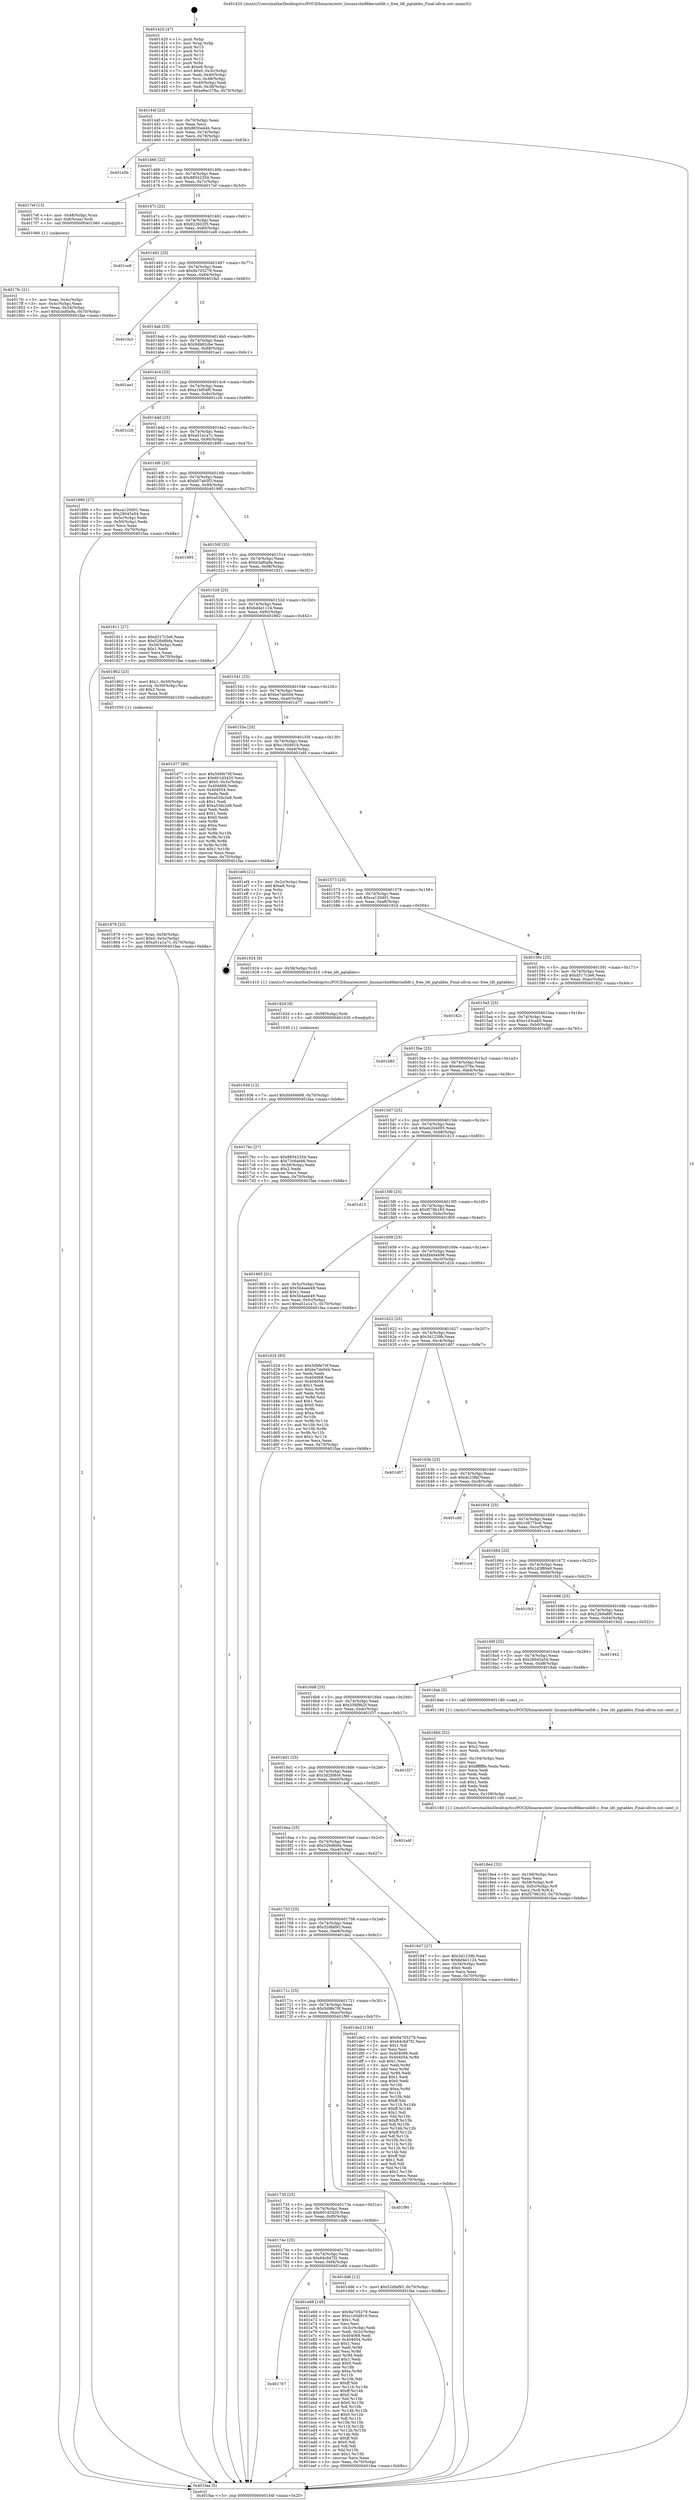 digraph "0x401420" {
  label = "0x401420 (/mnt/c/Users/mathe/Desktop/tcc/POCII/binaries/extr_linuxarchx86kernelldt.c_free_ldt_pgtables_Final-ollvm.out::main(0))"
  labelloc = "t"
  node[shape=record]

  Entry [label="",width=0.3,height=0.3,shape=circle,fillcolor=black,style=filled]
  "0x40144f" [label="{
     0x40144f [23]\l
     | [instrs]\l
     &nbsp;&nbsp;0x40144f \<+3\>: mov -0x70(%rbp),%eax\l
     &nbsp;&nbsp;0x401452 \<+2\>: mov %eax,%ecx\l
     &nbsp;&nbsp;0x401454 \<+6\>: sub $0x8650e44b,%ecx\l
     &nbsp;&nbsp;0x40145a \<+3\>: mov %eax,-0x74(%rbp)\l
     &nbsp;&nbsp;0x40145d \<+3\>: mov %ecx,-0x78(%rbp)\l
     &nbsp;&nbsp;0x401460 \<+6\>: je 0000000000401a5b \<main+0x63b\>\l
  }"]
  "0x401a5b" [label="{
     0x401a5b\l
  }", style=dashed]
  "0x401466" [label="{
     0x401466 [22]\l
     | [instrs]\l
     &nbsp;&nbsp;0x401466 \<+5\>: jmp 000000000040146b \<main+0x4b\>\l
     &nbsp;&nbsp;0x40146b \<+3\>: mov -0x74(%rbp),%eax\l
     &nbsp;&nbsp;0x40146e \<+5\>: sub $0x88542354,%eax\l
     &nbsp;&nbsp;0x401473 \<+3\>: mov %eax,-0x7c(%rbp)\l
     &nbsp;&nbsp;0x401476 \<+6\>: je 00000000004017ef \<main+0x3cf\>\l
  }"]
  Exit [label="",width=0.3,height=0.3,shape=circle,fillcolor=black,style=filled,peripheries=2]
  "0x4017ef" [label="{
     0x4017ef [13]\l
     | [instrs]\l
     &nbsp;&nbsp;0x4017ef \<+4\>: mov -0x48(%rbp),%rax\l
     &nbsp;&nbsp;0x4017f3 \<+4\>: mov 0x8(%rax),%rdi\l
     &nbsp;&nbsp;0x4017f7 \<+5\>: call 0000000000401060 \<atoi@plt\>\l
     | [calls]\l
     &nbsp;&nbsp;0x401060 \{1\} (unknown)\l
  }"]
  "0x40147c" [label="{
     0x40147c [22]\l
     | [instrs]\l
     &nbsp;&nbsp;0x40147c \<+5\>: jmp 0000000000401481 \<main+0x61\>\l
     &nbsp;&nbsp;0x401481 \<+3\>: mov -0x74(%rbp),%eax\l
     &nbsp;&nbsp;0x401484 \<+5\>: sub $0x922602f3,%eax\l
     &nbsp;&nbsp;0x401489 \<+3\>: mov %eax,-0x80(%rbp)\l
     &nbsp;&nbsp;0x40148c \<+6\>: je 0000000000401ce9 \<main+0x8c9\>\l
  }"]
  "0x401767" [label="{
     0x401767\l
  }", style=dashed]
  "0x401ce9" [label="{
     0x401ce9\l
  }", style=dashed]
  "0x401492" [label="{
     0x401492 [25]\l
     | [instrs]\l
     &nbsp;&nbsp;0x401492 \<+5\>: jmp 0000000000401497 \<main+0x77\>\l
     &nbsp;&nbsp;0x401497 \<+3\>: mov -0x74(%rbp),%eax\l
     &nbsp;&nbsp;0x40149a \<+5\>: sub $0x9a705279,%eax\l
     &nbsp;&nbsp;0x40149f \<+6\>: mov %eax,-0x84(%rbp)\l
     &nbsp;&nbsp;0x4014a5 \<+6\>: je 0000000000401fa3 \<main+0xb83\>\l
  }"]
  "0x401e68" [label="{
     0x401e68 [140]\l
     | [instrs]\l
     &nbsp;&nbsp;0x401e68 \<+5\>: mov $0x9a705279,%eax\l
     &nbsp;&nbsp;0x401e6d \<+5\>: mov $0xc160d919,%ecx\l
     &nbsp;&nbsp;0x401e72 \<+2\>: mov $0x1,%dl\l
     &nbsp;&nbsp;0x401e74 \<+2\>: xor %esi,%esi\l
     &nbsp;&nbsp;0x401e76 \<+3\>: mov -0x3c(%rbp),%edi\l
     &nbsp;&nbsp;0x401e79 \<+3\>: mov %edi,-0x2c(%rbp)\l
     &nbsp;&nbsp;0x401e7c \<+7\>: mov 0x404068,%edi\l
     &nbsp;&nbsp;0x401e83 \<+8\>: mov 0x404054,%r8d\l
     &nbsp;&nbsp;0x401e8b \<+3\>: sub $0x1,%esi\l
     &nbsp;&nbsp;0x401e8e \<+3\>: mov %edi,%r9d\l
     &nbsp;&nbsp;0x401e91 \<+3\>: add %esi,%r9d\l
     &nbsp;&nbsp;0x401e94 \<+4\>: imul %r9d,%edi\l
     &nbsp;&nbsp;0x401e98 \<+3\>: and $0x1,%edi\l
     &nbsp;&nbsp;0x401e9b \<+3\>: cmp $0x0,%edi\l
     &nbsp;&nbsp;0x401e9e \<+4\>: sete %r10b\l
     &nbsp;&nbsp;0x401ea2 \<+4\>: cmp $0xa,%r8d\l
     &nbsp;&nbsp;0x401ea6 \<+4\>: setl %r11b\l
     &nbsp;&nbsp;0x401eaa \<+3\>: mov %r10b,%bl\l
     &nbsp;&nbsp;0x401ead \<+3\>: xor $0xff,%bl\l
     &nbsp;&nbsp;0x401eb0 \<+3\>: mov %r11b,%r14b\l
     &nbsp;&nbsp;0x401eb3 \<+4\>: xor $0xff,%r14b\l
     &nbsp;&nbsp;0x401eb7 \<+3\>: xor $0x0,%dl\l
     &nbsp;&nbsp;0x401eba \<+3\>: mov %bl,%r15b\l
     &nbsp;&nbsp;0x401ebd \<+4\>: and $0x0,%r15b\l
     &nbsp;&nbsp;0x401ec1 \<+3\>: and %dl,%r10b\l
     &nbsp;&nbsp;0x401ec4 \<+3\>: mov %r14b,%r12b\l
     &nbsp;&nbsp;0x401ec7 \<+4\>: and $0x0,%r12b\l
     &nbsp;&nbsp;0x401ecb \<+3\>: and %dl,%r11b\l
     &nbsp;&nbsp;0x401ece \<+3\>: or %r10b,%r15b\l
     &nbsp;&nbsp;0x401ed1 \<+3\>: or %r11b,%r12b\l
     &nbsp;&nbsp;0x401ed4 \<+3\>: xor %r12b,%r15b\l
     &nbsp;&nbsp;0x401ed7 \<+3\>: or %r14b,%bl\l
     &nbsp;&nbsp;0x401eda \<+3\>: xor $0xff,%bl\l
     &nbsp;&nbsp;0x401edd \<+3\>: or $0x0,%dl\l
     &nbsp;&nbsp;0x401ee0 \<+2\>: and %dl,%bl\l
     &nbsp;&nbsp;0x401ee2 \<+3\>: or %bl,%r15b\l
     &nbsp;&nbsp;0x401ee5 \<+4\>: test $0x1,%r15b\l
     &nbsp;&nbsp;0x401ee9 \<+3\>: cmovne %ecx,%eax\l
     &nbsp;&nbsp;0x401eec \<+3\>: mov %eax,-0x70(%rbp)\l
     &nbsp;&nbsp;0x401eef \<+5\>: jmp 0000000000401faa \<main+0xb8a\>\l
  }"]
  "0x401fa3" [label="{
     0x401fa3\l
  }", style=dashed]
  "0x4014ab" [label="{
     0x4014ab [25]\l
     | [instrs]\l
     &nbsp;&nbsp;0x4014ab \<+5\>: jmp 00000000004014b0 \<main+0x90\>\l
     &nbsp;&nbsp;0x4014b0 \<+3\>: mov -0x74(%rbp),%eax\l
     &nbsp;&nbsp;0x4014b3 \<+5\>: sub $0x9db82cbe,%eax\l
     &nbsp;&nbsp;0x4014b8 \<+6\>: mov %eax,-0x88(%rbp)\l
     &nbsp;&nbsp;0x4014be \<+6\>: je 0000000000401ae1 \<main+0x6c1\>\l
  }"]
  "0x40174e" [label="{
     0x40174e [25]\l
     | [instrs]\l
     &nbsp;&nbsp;0x40174e \<+5\>: jmp 0000000000401753 \<main+0x333\>\l
     &nbsp;&nbsp;0x401753 \<+3\>: mov -0x74(%rbp),%eax\l
     &nbsp;&nbsp;0x401756 \<+5\>: sub $0x64c6d7f2,%eax\l
     &nbsp;&nbsp;0x40175b \<+6\>: mov %eax,-0xf4(%rbp)\l
     &nbsp;&nbsp;0x401761 \<+6\>: je 0000000000401e68 \<main+0xa48\>\l
  }"]
  "0x401ae1" [label="{
     0x401ae1\l
  }", style=dashed]
  "0x4014c4" [label="{
     0x4014c4 [25]\l
     | [instrs]\l
     &nbsp;&nbsp;0x4014c4 \<+5\>: jmp 00000000004014c9 \<main+0xa9\>\l
     &nbsp;&nbsp;0x4014c9 \<+3\>: mov -0x74(%rbp),%eax\l
     &nbsp;&nbsp;0x4014cc \<+5\>: sub $0xa1bf54f0,%eax\l
     &nbsp;&nbsp;0x4014d1 \<+6\>: mov %eax,-0x8c(%rbp)\l
     &nbsp;&nbsp;0x4014d7 \<+6\>: je 0000000000401c26 \<main+0x806\>\l
  }"]
  "0x401dd6" [label="{
     0x401dd6 [12]\l
     | [instrs]\l
     &nbsp;&nbsp;0x401dd6 \<+7\>: movl $0x52dfaf93,-0x70(%rbp)\l
     &nbsp;&nbsp;0x401ddd \<+5\>: jmp 0000000000401faa \<main+0xb8a\>\l
  }"]
  "0x401c26" [label="{
     0x401c26\l
  }", style=dashed]
  "0x4014dd" [label="{
     0x4014dd [25]\l
     | [instrs]\l
     &nbsp;&nbsp;0x4014dd \<+5\>: jmp 00000000004014e2 \<main+0xc2\>\l
     &nbsp;&nbsp;0x4014e2 \<+3\>: mov -0x74(%rbp),%eax\l
     &nbsp;&nbsp;0x4014e5 \<+5\>: sub $0xa51a1a7c,%eax\l
     &nbsp;&nbsp;0x4014ea \<+6\>: mov %eax,-0x90(%rbp)\l
     &nbsp;&nbsp;0x4014f0 \<+6\>: je 0000000000401890 \<main+0x470\>\l
  }"]
  "0x401735" [label="{
     0x401735 [25]\l
     | [instrs]\l
     &nbsp;&nbsp;0x401735 \<+5\>: jmp 000000000040173a \<main+0x31a\>\l
     &nbsp;&nbsp;0x40173a \<+3\>: mov -0x74(%rbp),%eax\l
     &nbsp;&nbsp;0x40173d \<+5\>: sub $0x601d3420,%eax\l
     &nbsp;&nbsp;0x401742 \<+6\>: mov %eax,-0xf0(%rbp)\l
     &nbsp;&nbsp;0x401748 \<+6\>: je 0000000000401dd6 \<main+0x9b6\>\l
  }"]
  "0x401890" [label="{
     0x401890 [27]\l
     | [instrs]\l
     &nbsp;&nbsp;0x401890 \<+5\>: mov $0xca120d01,%eax\l
     &nbsp;&nbsp;0x401895 \<+5\>: mov $0x28045a54,%ecx\l
     &nbsp;&nbsp;0x40189a \<+3\>: mov -0x5c(%rbp),%edx\l
     &nbsp;&nbsp;0x40189d \<+3\>: cmp -0x50(%rbp),%edx\l
     &nbsp;&nbsp;0x4018a0 \<+3\>: cmovl %ecx,%eax\l
     &nbsp;&nbsp;0x4018a3 \<+3\>: mov %eax,-0x70(%rbp)\l
     &nbsp;&nbsp;0x4018a6 \<+5\>: jmp 0000000000401faa \<main+0xb8a\>\l
  }"]
  "0x4014f6" [label="{
     0x4014f6 [25]\l
     | [instrs]\l
     &nbsp;&nbsp;0x4014f6 \<+5\>: jmp 00000000004014fb \<main+0xdb\>\l
     &nbsp;&nbsp;0x4014fb \<+3\>: mov -0x74(%rbp),%eax\l
     &nbsp;&nbsp;0x4014fe \<+5\>: sub $0xb07ab5f3,%eax\l
     &nbsp;&nbsp;0x401503 \<+6\>: mov %eax,-0x94(%rbp)\l
     &nbsp;&nbsp;0x401509 \<+6\>: je 0000000000401995 \<main+0x575\>\l
  }"]
  "0x401f90" [label="{
     0x401f90\l
  }", style=dashed]
  "0x401995" [label="{
     0x401995\l
  }", style=dashed]
  "0x40150f" [label="{
     0x40150f [25]\l
     | [instrs]\l
     &nbsp;&nbsp;0x40150f \<+5\>: jmp 0000000000401514 \<main+0xf4\>\l
     &nbsp;&nbsp;0x401514 \<+3\>: mov -0x74(%rbp),%eax\l
     &nbsp;&nbsp;0x401517 \<+5\>: sub $0xb3af0a9a,%eax\l
     &nbsp;&nbsp;0x40151c \<+6\>: mov %eax,-0x98(%rbp)\l
     &nbsp;&nbsp;0x401522 \<+6\>: je 0000000000401811 \<main+0x3f1\>\l
  }"]
  "0x40171c" [label="{
     0x40171c [25]\l
     | [instrs]\l
     &nbsp;&nbsp;0x40171c \<+5\>: jmp 0000000000401721 \<main+0x301\>\l
     &nbsp;&nbsp;0x401721 \<+3\>: mov -0x74(%rbp),%eax\l
     &nbsp;&nbsp;0x401724 \<+5\>: sub $0x5d9fe70f,%eax\l
     &nbsp;&nbsp;0x401729 \<+6\>: mov %eax,-0xec(%rbp)\l
     &nbsp;&nbsp;0x40172f \<+6\>: je 0000000000401f90 \<main+0xb70\>\l
  }"]
  "0x401811" [label="{
     0x401811 [27]\l
     | [instrs]\l
     &nbsp;&nbsp;0x401811 \<+5\>: mov $0xd317c3e6,%eax\l
     &nbsp;&nbsp;0x401816 \<+5\>: mov $0x526d6bfa,%ecx\l
     &nbsp;&nbsp;0x40181b \<+3\>: mov -0x34(%rbp),%edx\l
     &nbsp;&nbsp;0x40181e \<+3\>: cmp $0x1,%edx\l
     &nbsp;&nbsp;0x401821 \<+3\>: cmovl %ecx,%eax\l
     &nbsp;&nbsp;0x401824 \<+3\>: mov %eax,-0x70(%rbp)\l
     &nbsp;&nbsp;0x401827 \<+5\>: jmp 0000000000401faa \<main+0xb8a\>\l
  }"]
  "0x401528" [label="{
     0x401528 [25]\l
     | [instrs]\l
     &nbsp;&nbsp;0x401528 \<+5\>: jmp 000000000040152d \<main+0x10d\>\l
     &nbsp;&nbsp;0x40152d \<+3\>: mov -0x74(%rbp),%eax\l
     &nbsp;&nbsp;0x401530 \<+5\>: sub $0xbd4e1124,%eax\l
     &nbsp;&nbsp;0x401535 \<+6\>: mov %eax,-0x9c(%rbp)\l
     &nbsp;&nbsp;0x40153b \<+6\>: je 0000000000401862 \<main+0x442\>\l
  }"]
  "0x401de2" [label="{
     0x401de2 [134]\l
     | [instrs]\l
     &nbsp;&nbsp;0x401de2 \<+5\>: mov $0x9a705279,%eax\l
     &nbsp;&nbsp;0x401de7 \<+5\>: mov $0x64c6d7f2,%ecx\l
     &nbsp;&nbsp;0x401dec \<+2\>: mov $0x1,%dl\l
     &nbsp;&nbsp;0x401dee \<+2\>: xor %esi,%esi\l
     &nbsp;&nbsp;0x401df0 \<+7\>: mov 0x404068,%edi\l
     &nbsp;&nbsp;0x401df7 \<+8\>: mov 0x404054,%r8d\l
     &nbsp;&nbsp;0x401dff \<+3\>: sub $0x1,%esi\l
     &nbsp;&nbsp;0x401e02 \<+3\>: mov %edi,%r9d\l
     &nbsp;&nbsp;0x401e05 \<+3\>: add %esi,%r9d\l
     &nbsp;&nbsp;0x401e08 \<+4\>: imul %r9d,%edi\l
     &nbsp;&nbsp;0x401e0c \<+3\>: and $0x1,%edi\l
     &nbsp;&nbsp;0x401e0f \<+3\>: cmp $0x0,%edi\l
     &nbsp;&nbsp;0x401e12 \<+4\>: sete %r10b\l
     &nbsp;&nbsp;0x401e16 \<+4\>: cmp $0xa,%r8d\l
     &nbsp;&nbsp;0x401e1a \<+4\>: setl %r11b\l
     &nbsp;&nbsp;0x401e1e \<+3\>: mov %r10b,%bl\l
     &nbsp;&nbsp;0x401e21 \<+3\>: xor $0xff,%bl\l
     &nbsp;&nbsp;0x401e24 \<+3\>: mov %r11b,%r14b\l
     &nbsp;&nbsp;0x401e27 \<+4\>: xor $0xff,%r14b\l
     &nbsp;&nbsp;0x401e2b \<+3\>: xor $0x1,%dl\l
     &nbsp;&nbsp;0x401e2e \<+3\>: mov %bl,%r15b\l
     &nbsp;&nbsp;0x401e31 \<+4\>: and $0xff,%r15b\l
     &nbsp;&nbsp;0x401e35 \<+3\>: and %dl,%r10b\l
     &nbsp;&nbsp;0x401e38 \<+3\>: mov %r14b,%r12b\l
     &nbsp;&nbsp;0x401e3b \<+4\>: and $0xff,%r12b\l
     &nbsp;&nbsp;0x401e3f \<+3\>: and %dl,%r11b\l
     &nbsp;&nbsp;0x401e42 \<+3\>: or %r10b,%r15b\l
     &nbsp;&nbsp;0x401e45 \<+3\>: or %r11b,%r12b\l
     &nbsp;&nbsp;0x401e48 \<+3\>: xor %r12b,%r15b\l
     &nbsp;&nbsp;0x401e4b \<+3\>: or %r14b,%bl\l
     &nbsp;&nbsp;0x401e4e \<+3\>: xor $0xff,%bl\l
     &nbsp;&nbsp;0x401e51 \<+3\>: or $0x1,%dl\l
     &nbsp;&nbsp;0x401e54 \<+2\>: and %dl,%bl\l
     &nbsp;&nbsp;0x401e56 \<+3\>: or %bl,%r15b\l
     &nbsp;&nbsp;0x401e59 \<+4\>: test $0x1,%r15b\l
     &nbsp;&nbsp;0x401e5d \<+3\>: cmovne %ecx,%eax\l
     &nbsp;&nbsp;0x401e60 \<+3\>: mov %eax,-0x70(%rbp)\l
     &nbsp;&nbsp;0x401e63 \<+5\>: jmp 0000000000401faa \<main+0xb8a\>\l
  }"]
  "0x401862" [label="{
     0x401862 [23]\l
     | [instrs]\l
     &nbsp;&nbsp;0x401862 \<+7\>: movl $0x1,-0x50(%rbp)\l
     &nbsp;&nbsp;0x401869 \<+4\>: movslq -0x50(%rbp),%rax\l
     &nbsp;&nbsp;0x40186d \<+4\>: shl $0x2,%rax\l
     &nbsp;&nbsp;0x401871 \<+3\>: mov %rax,%rdi\l
     &nbsp;&nbsp;0x401874 \<+5\>: call 0000000000401050 \<malloc@plt\>\l
     | [calls]\l
     &nbsp;&nbsp;0x401050 \{1\} (unknown)\l
  }"]
  "0x401541" [label="{
     0x401541 [25]\l
     | [instrs]\l
     &nbsp;&nbsp;0x401541 \<+5\>: jmp 0000000000401546 \<main+0x126\>\l
     &nbsp;&nbsp;0x401546 \<+3\>: mov -0x74(%rbp),%eax\l
     &nbsp;&nbsp;0x401549 \<+5\>: sub $0xbe7de0d4,%eax\l
     &nbsp;&nbsp;0x40154e \<+6\>: mov %eax,-0xa0(%rbp)\l
     &nbsp;&nbsp;0x401554 \<+6\>: je 0000000000401d77 \<main+0x957\>\l
  }"]
  "0x401936" [label="{
     0x401936 [12]\l
     | [instrs]\l
     &nbsp;&nbsp;0x401936 \<+7\>: movl $0xfd494698,-0x70(%rbp)\l
     &nbsp;&nbsp;0x40193d \<+5\>: jmp 0000000000401faa \<main+0xb8a\>\l
  }"]
  "0x401d77" [label="{
     0x401d77 [95]\l
     | [instrs]\l
     &nbsp;&nbsp;0x401d77 \<+5\>: mov $0x5d9fe70f,%eax\l
     &nbsp;&nbsp;0x401d7c \<+5\>: mov $0x601d3420,%ecx\l
     &nbsp;&nbsp;0x401d81 \<+7\>: movl $0x0,-0x3c(%rbp)\l
     &nbsp;&nbsp;0x401d88 \<+7\>: mov 0x404068,%edx\l
     &nbsp;&nbsp;0x401d8f \<+7\>: mov 0x404054,%esi\l
     &nbsp;&nbsp;0x401d96 \<+2\>: mov %edx,%edi\l
     &nbsp;&nbsp;0x401d98 \<+6\>: sub $0xa53dc2e8,%edi\l
     &nbsp;&nbsp;0x401d9e \<+3\>: sub $0x1,%edi\l
     &nbsp;&nbsp;0x401da1 \<+6\>: add $0xa53dc2e8,%edi\l
     &nbsp;&nbsp;0x401da7 \<+3\>: imul %edi,%edx\l
     &nbsp;&nbsp;0x401daa \<+3\>: and $0x1,%edx\l
     &nbsp;&nbsp;0x401dad \<+3\>: cmp $0x0,%edx\l
     &nbsp;&nbsp;0x401db0 \<+4\>: sete %r8b\l
     &nbsp;&nbsp;0x401db4 \<+3\>: cmp $0xa,%esi\l
     &nbsp;&nbsp;0x401db7 \<+4\>: setl %r9b\l
     &nbsp;&nbsp;0x401dbb \<+3\>: mov %r8b,%r10b\l
     &nbsp;&nbsp;0x401dbe \<+3\>: and %r9b,%r10b\l
     &nbsp;&nbsp;0x401dc1 \<+3\>: xor %r9b,%r8b\l
     &nbsp;&nbsp;0x401dc4 \<+3\>: or %r8b,%r10b\l
     &nbsp;&nbsp;0x401dc7 \<+4\>: test $0x1,%r10b\l
     &nbsp;&nbsp;0x401dcb \<+3\>: cmovne %ecx,%eax\l
     &nbsp;&nbsp;0x401dce \<+3\>: mov %eax,-0x70(%rbp)\l
     &nbsp;&nbsp;0x401dd1 \<+5\>: jmp 0000000000401faa \<main+0xb8a\>\l
  }"]
  "0x40155a" [label="{
     0x40155a [25]\l
     | [instrs]\l
     &nbsp;&nbsp;0x40155a \<+5\>: jmp 000000000040155f \<main+0x13f\>\l
     &nbsp;&nbsp;0x40155f \<+3\>: mov -0x74(%rbp),%eax\l
     &nbsp;&nbsp;0x401562 \<+5\>: sub $0xc160d919,%eax\l
     &nbsp;&nbsp;0x401567 \<+6\>: mov %eax,-0xa4(%rbp)\l
     &nbsp;&nbsp;0x40156d \<+6\>: je 0000000000401ef4 \<main+0xad4\>\l
  }"]
  "0x40192d" [label="{
     0x40192d [9]\l
     | [instrs]\l
     &nbsp;&nbsp;0x40192d \<+4\>: mov -0x58(%rbp),%rdi\l
     &nbsp;&nbsp;0x401931 \<+5\>: call 0000000000401030 \<free@plt\>\l
     | [calls]\l
     &nbsp;&nbsp;0x401030 \{1\} (unknown)\l
  }"]
  "0x401ef4" [label="{
     0x401ef4 [21]\l
     | [instrs]\l
     &nbsp;&nbsp;0x401ef4 \<+3\>: mov -0x2c(%rbp),%eax\l
     &nbsp;&nbsp;0x401ef7 \<+7\>: add $0xe8,%rsp\l
     &nbsp;&nbsp;0x401efe \<+1\>: pop %rbx\l
     &nbsp;&nbsp;0x401eff \<+2\>: pop %r12\l
     &nbsp;&nbsp;0x401f01 \<+2\>: pop %r13\l
     &nbsp;&nbsp;0x401f03 \<+2\>: pop %r14\l
     &nbsp;&nbsp;0x401f05 \<+2\>: pop %r15\l
     &nbsp;&nbsp;0x401f07 \<+1\>: pop %rbp\l
     &nbsp;&nbsp;0x401f08 \<+1\>: ret\l
  }"]
  "0x401573" [label="{
     0x401573 [25]\l
     | [instrs]\l
     &nbsp;&nbsp;0x401573 \<+5\>: jmp 0000000000401578 \<main+0x158\>\l
     &nbsp;&nbsp;0x401578 \<+3\>: mov -0x74(%rbp),%eax\l
     &nbsp;&nbsp;0x40157b \<+5\>: sub $0xca120d01,%eax\l
     &nbsp;&nbsp;0x401580 \<+6\>: mov %eax,-0xa8(%rbp)\l
     &nbsp;&nbsp;0x401586 \<+6\>: je 0000000000401924 \<main+0x504\>\l
  }"]
  "0x4018e4" [label="{
     0x4018e4 [33]\l
     | [instrs]\l
     &nbsp;&nbsp;0x4018e4 \<+6\>: mov -0x108(%rbp),%ecx\l
     &nbsp;&nbsp;0x4018ea \<+3\>: imul %eax,%ecx\l
     &nbsp;&nbsp;0x4018ed \<+4\>: mov -0x58(%rbp),%r8\l
     &nbsp;&nbsp;0x4018f1 \<+4\>: movslq -0x5c(%rbp),%r9\l
     &nbsp;&nbsp;0x4018f5 \<+4\>: mov %ecx,(%r8,%r9,4)\l
     &nbsp;&nbsp;0x4018f9 \<+7\>: movl $0xf579b183,-0x70(%rbp)\l
     &nbsp;&nbsp;0x401900 \<+5\>: jmp 0000000000401faa \<main+0xb8a\>\l
  }"]
  "0x401924" [label="{
     0x401924 [9]\l
     | [instrs]\l
     &nbsp;&nbsp;0x401924 \<+4\>: mov -0x58(%rbp),%rdi\l
     &nbsp;&nbsp;0x401928 \<+5\>: call 0000000000401410 \<free_ldt_pgtables\>\l
     | [calls]\l
     &nbsp;&nbsp;0x401410 \{1\} (/mnt/c/Users/mathe/Desktop/tcc/POCII/binaries/extr_linuxarchx86kernelldt.c_free_ldt_pgtables_Final-ollvm.out::free_ldt_pgtables)\l
  }"]
  "0x40158c" [label="{
     0x40158c [25]\l
     | [instrs]\l
     &nbsp;&nbsp;0x40158c \<+5\>: jmp 0000000000401591 \<main+0x171\>\l
     &nbsp;&nbsp;0x401591 \<+3\>: mov -0x74(%rbp),%eax\l
     &nbsp;&nbsp;0x401594 \<+5\>: sub $0xd317c3e6,%eax\l
     &nbsp;&nbsp;0x401599 \<+6\>: mov %eax,-0xac(%rbp)\l
     &nbsp;&nbsp;0x40159f \<+6\>: je 000000000040182c \<main+0x40c\>\l
  }"]
  "0x4018b0" [label="{
     0x4018b0 [52]\l
     | [instrs]\l
     &nbsp;&nbsp;0x4018b0 \<+2\>: xor %ecx,%ecx\l
     &nbsp;&nbsp;0x4018b2 \<+5\>: mov $0x2,%edx\l
     &nbsp;&nbsp;0x4018b7 \<+6\>: mov %edx,-0x104(%rbp)\l
     &nbsp;&nbsp;0x4018bd \<+1\>: cltd\l
     &nbsp;&nbsp;0x4018be \<+6\>: mov -0x104(%rbp),%esi\l
     &nbsp;&nbsp;0x4018c4 \<+2\>: idiv %esi\l
     &nbsp;&nbsp;0x4018c6 \<+6\>: imul $0xfffffffe,%edx,%edx\l
     &nbsp;&nbsp;0x4018cc \<+2\>: mov %ecx,%edi\l
     &nbsp;&nbsp;0x4018ce \<+2\>: sub %edx,%edi\l
     &nbsp;&nbsp;0x4018d0 \<+2\>: mov %ecx,%edx\l
     &nbsp;&nbsp;0x4018d2 \<+3\>: sub $0x1,%edx\l
     &nbsp;&nbsp;0x4018d5 \<+2\>: add %edx,%edi\l
     &nbsp;&nbsp;0x4018d7 \<+2\>: sub %edi,%ecx\l
     &nbsp;&nbsp;0x4018d9 \<+6\>: mov %ecx,-0x108(%rbp)\l
     &nbsp;&nbsp;0x4018df \<+5\>: call 0000000000401160 \<next_i\>\l
     | [calls]\l
     &nbsp;&nbsp;0x401160 \{1\} (/mnt/c/Users/mathe/Desktop/tcc/POCII/binaries/extr_linuxarchx86kernelldt.c_free_ldt_pgtables_Final-ollvm.out::next_i)\l
  }"]
  "0x40182c" [label="{
     0x40182c\l
  }", style=dashed]
  "0x4015a5" [label="{
     0x4015a5 [25]\l
     | [instrs]\l
     &nbsp;&nbsp;0x4015a5 \<+5\>: jmp 00000000004015aa \<main+0x18a\>\l
     &nbsp;&nbsp;0x4015aa \<+3\>: mov -0x74(%rbp),%eax\l
     &nbsp;&nbsp;0x4015ad \<+5\>: sub $0xe1d3cab0,%eax\l
     &nbsp;&nbsp;0x4015b2 \<+6\>: mov %eax,-0xb0(%rbp)\l
     &nbsp;&nbsp;0x4015b8 \<+6\>: je 0000000000401b85 \<main+0x765\>\l
  }"]
  "0x401879" [label="{
     0x401879 [23]\l
     | [instrs]\l
     &nbsp;&nbsp;0x401879 \<+4\>: mov %rax,-0x58(%rbp)\l
     &nbsp;&nbsp;0x40187d \<+7\>: movl $0x0,-0x5c(%rbp)\l
     &nbsp;&nbsp;0x401884 \<+7\>: movl $0xa51a1a7c,-0x70(%rbp)\l
     &nbsp;&nbsp;0x40188b \<+5\>: jmp 0000000000401faa \<main+0xb8a\>\l
  }"]
  "0x401b85" [label="{
     0x401b85\l
  }", style=dashed]
  "0x4015be" [label="{
     0x4015be [25]\l
     | [instrs]\l
     &nbsp;&nbsp;0x4015be \<+5\>: jmp 00000000004015c3 \<main+0x1a3\>\l
     &nbsp;&nbsp;0x4015c3 \<+3\>: mov -0x74(%rbp),%eax\l
     &nbsp;&nbsp;0x4015c6 \<+5\>: sub $0xe6ac378a,%eax\l
     &nbsp;&nbsp;0x4015cb \<+6\>: mov %eax,-0xb4(%rbp)\l
     &nbsp;&nbsp;0x4015d1 \<+6\>: je 00000000004017bc \<main+0x39c\>\l
  }"]
  "0x401703" [label="{
     0x401703 [25]\l
     | [instrs]\l
     &nbsp;&nbsp;0x401703 \<+5\>: jmp 0000000000401708 \<main+0x2e8\>\l
     &nbsp;&nbsp;0x401708 \<+3\>: mov -0x74(%rbp),%eax\l
     &nbsp;&nbsp;0x40170b \<+5\>: sub $0x52dfaf93,%eax\l
     &nbsp;&nbsp;0x401710 \<+6\>: mov %eax,-0xe8(%rbp)\l
     &nbsp;&nbsp;0x401716 \<+6\>: je 0000000000401de2 \<main+0x9c2\>\l
  }"]
  "0x4017bc" [label="{
     0x4017bc [27]\l
     | [instrs]\l
     &nbsp;&nbsp;0x4017bc \<+5\>: mov $0x88542354,%eax\l
     &nbsp;&nbsp;0x4017c1 \<+5\>: mov $0x73c6aeb6,%ecx\l
     &nbsp;&nbsp;0x4017c6 \<+3\>: mov -0x38(%rbp),%edx\l
     &nbsp;&nbsp;0x4017c9 \<+3\>: cmp $0x2,%edx\l
     &nbsp;&nbsp;0x4017cc \<+3\>: cmovne %ecx,%eax\l
     &nbsp;&nbsp;0x4017cf \<+3\>: mov %eax,-0x70(%rbp)\l
     &nbsp;&nbsp;0x4017d2 \<+5\>: jmp 0000000000401faa \<main+0xb8a\>\l
  }"]
  "0x4015d7" [label="{
     0x4015d7 [25]\l
     | [instrs]\l
     &nbsp;&nbsp;0x4015d7 \<+5\>: jmp 00000000004015dc \<main+0x1bc\>\l
     &nbsp;&nbsp;0x4015dc \<+3\>: mov -0x74(%rbp),%eax\l
     &nbsp;&nbsp;0x4015df \<+5\>: sub $0xeb2b4095,%eax\l
     &nbsp;&nbsp;0x4015e4 \<+6\>: mov %eax,-0xb8(%rbp)\l
     &nbsp;&nbsp;0x4015ea \<+6\>: je 0000000000401d13 \<main+0x8f3\>\l
  }"]
  "0x401faa" [label="{
     0x401faa [5]\l
     | [instrs]\l
     &nbsp;&nbsp;0x401faa \<+5\>: jmp 000000000040144f \<main+0x2f\>\l
  }"]
  "0x401420" [label="{
     0x401420 [47]\l
     | [instrs]\l
     &nbsp;&nbsp;0x401420 \<+1\>: push %rbp\l
     &nbsp;&nbsp;0x401421 \<+3\>: mov %rsp,%rbp\l
     &nbsp;&nbsp;0x401424 \<+2\>: push %r15\l
     &nbsp;&nbsp;0x401426 \<+2\>: push %r14\l
     &nbsp;&nbsp;0x401428 \<+2\>: push %r13\l
     &nbsp;&nbsp;0x40142a \<+2\>: push %r12\l
     &nbsp;&nbsp;0x40142c \<+1\>: push %rbx\l
     &nbsp;&nbsp;0x40142d \<+7\>: sub $0xe8,%rsp\l
     &nbsp;&nbsp;0x401434 \<+7\>: movl $0x0,-0x3c(%rbp)\l
     &nbsp;&nbsp;0x40143b \<+3\>: mov %edi,-0x40(%rbp)\l
     &nbsp;&nbsp;0x40143e \<+4\>: mov %rsi,-0x48(%rbp)\l
     &nbsp;&nbsp;0x401442 \<+3\>: mov -0x40(%rbp),%edi\l
     &nbsp;&nbsp;0x401445 \<+3\>: mov %edi,-0x38(%rbp)\l
     &nbsp;&nbsp;0x401448 \<+7\>: movl $0xe6ac378a,-0x70(%rbp)\l
  }"]
  "0x4017fc" [label="{
     0x4017fc [21]\l
     | [instrs]\l
     &nbsp;&nbsp;0x4017fc \<+3\>: mov %eax,-0x4c(%rbp)\l
     &nbsp;&nbsp;0x4017ff \<+3\>: mov -0x4c(%rbp),%eax\l
     &nbsp;&nbsp;0x401802 \<+3\>: mov %eax,-0x34(%rbp)\l
     &nbsp;&nbsp;0x401805 \<+7\>: movl $0xb3af0a9a,-0x70(%rbp)\l
     &nbsp;&nbsp;0x40180c \<+5\>: jmp 0000000000401faa \<main+0xb8a\>\l
  }"]
  "0x401847" [label="{
     0x401847 [27]\l
     | [instrs]\l
     &nbsp;&nbsp;0x401847 \<+5\>: mov $0x3d1239b,%eax\l
     &nbsp;&nbsp;0x40184c \<+5\>: mov $0xbd4e1124,%ecx\l
     &nbsp;&nbsp;0x401851 \<+3\>: mov -0x34(%rbp),%edx\l
     &nbsp;&nbsp;0x401854 \<+3\>: cmp $0x0,%edx\l
     &nbsp;&nbsp;0x401857 \<+3\>: cmove %ecx,%eax\l
     &nbsp;&nbsp;0x40185a \<+3\>: mov %eax,-0x70(%rbp)\l
     &nbsp;&nbsp;0x40185d \<+5\>: jmp 0000000000401faa \<main+0xb8a\>\l
  }"]
  "0x401d13" [label="{
     0x401d13\l
  }", style=dashed]
  "0x4015f0" [label="{
     0x4015f0 [25]\l
     | [instrs]\l
     &nbsp;&nbsp;0x4015f0 \<+5\>: jmp 00000000004015f5 \<main+0x1d5\>\l
     &nbsp;&nbsp;0x4015f5 \<+3\>: mov -0x74(%rbp),%eax\l
     &nbsp;&nbsp;0x4015f8 \<+5\>: sub $0xf579b183,%eax\l
     &nbsp;&nbsp;0x4015fd \<+6\>: mov %eax,-0xbc(%rbp)\l
     &nbsp;&nbsp;0x401603 \<+6\>: je 0000000000401905 \<main+0x4e5\>\l
  }"]
  "0x4016ea" [label="{
     0x4016ea [25]\l
     | [instrs]\l
     &nbsp;&nbsp;0x4016ea \<+5\>: jmp 00000000004016ef \<main+0x2cf\>\l
     &nbsp;&nbsp;0x4016ef \<+3\>: mov -0x74(%rbp),%eax\l
     &nbsp;&nbsp;0x4016f2 \<+5\>: sub $0x526d6bfa,%eax\l
     &nbsp;&nbsp;0x4016f7 \<+6\>: mov %eax,-0xe4(%rbp)\l
     &nbsp;&nbsp;0x4016fd \<+6\>: je 0000000000401847 \<main+0x427\>\l
  }"]
  "0x401905" [label="{
     0x401905 [31]\l
     | [instrs]\l
     &nbsp;&nbsp;0x401905 \<+3\>: mov -0x5c(%rbp),%eax\l
     &nbsp;&nbsp;0x401908 \<+5\>: add $0x5b4aee49,%eax\l
     &nbsp;&nbsp;0x40190d \<+3\>: add $0x1,%eax\l
     &nbsp;&nbsp;0x401910 \<+5\>: sub $0x5b4aee49,%eax\l
     &nbsp;&nbsp;0x401915 \<+3\>: mov %eax,-0x5c(%rbp)\l
     &nbsp;&nbsp;0x401918 \<+7\>: movl $0xa51a1a7c,-0x70(%rbp)\l
     &nbsp;&nbsp;0x40191f \<+5\>: jmp 0000000000401faa \<main+0xb8a\>\l
  }"]
  "0x401609" [label="{
     0x401609 [25]\l
     | [instrs]\l
     &nbsp;&nbsp;0x401609 \<+5\>: jmp 000000000040160e \<main+0x1ee\>\l
     &nbsp;&nbsp;0x40160e \<+3\>: mov -0x74(%rbp),%eax\l
     &nbsp;&nbsp;0x401611 \<+5\>: sub $0xfd494698,%eax\l
     &nbsp;&nbsp;0x401616 \<+6\>: mov %eax,-0xc0(%rbp)\l
     &nbsp;&nbsp;0x40161c \<+6\>: je 0000000000401d24 \<main+0x904\>\l
  }"]
  "0x401a4f" [label="{
     0x401a4f\l
  }", style=dashed]
  "0x401d24" [label="{
     0x401d24 [83]\l
     | [instrs]\l
     &nbsp;&nbsp;0x401d24 \<+5\>: mov $0x5d9fe70f,%eax\l
     &nbsp;&nbsp;0x401d29 \<+5\>: mov $0xbe7de0d4,%ecx\l
     &nbsp;&nbsp;0x401d2e \<+2\>: xor %edx,%edx\l
     &nbsp;&nbsp;0x401d30 \<+7\>: mov 0x404068,%esi\l
     &nbsp;&nbsp;0x401d37 \<+7\>: mov 0x404054,%edi\l
     &nbsp;&nbsp;0x401d3e \<+3\>: sub $0x1,%edx\l
     &nbsp;&nbsp;0x401d41 \<+3\>: mov %esi,%r8d\l
     &nbsp;&nbsp;0x401d44 \<+3\>: add %edx,%r8d\l
     &nbsp;&nbsp;0x401d47 \<+4\>: imul %r8d,%esi\l
     &nbsp;&nbsp;0x401d4b \<+3\>: and $0x1,%esi\l
     &nbsp;&nbsp;0x401d4e \<+3\>: cmp $0x0,%esi\l
     &nbsp;&nbsp;0x401d51 \<+4\>: sete %r9b\l
     &nbsp;&nbsp;0x401d55 \<+3\>: cmp $0xa,%edi\l
     &nbsp;&nbsp;0x401d58 \<+4\>: setl %r10b\l
     &nbsp;&nbsp;0x401d5c \<+3\>: mov %r9b,%r11b\l
     &nbsp;&nbsp;0x401d5f \<+3\>: and %r10b,%r11b\l
     &nbsp;&nbsp;0x401d62 \<+3\>: xor %r10b,%r9b\l
     &nbsp;&nbsp;0x401d65 \<+3\>: or %r9b,%r11b\l
     &nbsp;&nbsp;0x401d68 \<+4\>: test $0x1,%r11b\l
     &nbsp;&nbsp;0x401d6c \<+3\>: cmovne %ecx,%eax\l
     &nbsp;&nbsp;0x401d6f \<+3\>: mov %eax,-0x70(%rbp)\l
     &nbsp;&nbsp;0x401d72 \<+5\>: jmp 0000000000401faa \<main+0xb8a\>\l
  }"]
  "0x401622" [label="{
     0x401622 [25]\l
     | [instrs]\l
     &nbsp;&nbsp;0x401622 \<+5\>: jmp 0000000000401627 \<main+0x207\>\l
     &nbsp;&nbsp;0x401627 \<+3\>: mov -0x74(%rbp),%eax\l
     &nbsp;&nbsp;0x40162a \<+5\>: sub $0x3d1239b,%eax\l
     &nbsp;&nbsp;0x40162f \<+6\>: mov %eax,-0xc4(%rbp)\l
     &nbsp;&nbsp;0x401635 \<+6\>: je 0000000000401d07 \<main+0x8e7\>\l
  }"]
  "0x4016d1" [label="{
     0x4016d1 [25]\l
     | [instrs]\l
     &nbsp;&nbsp;0x4016d1 \<+5\>: jmp 00000000004016d6 \<main+0x2b6\>\l
     &nbsp;&nbsp;0x4016d6 \<+3\>: mov -0x74(%rbp),%eax\l
     &nbsp;&nbsp;0x4016d9 \<+5\>: sub $0x3d2fd8c6,%eax\l
     &nbsp;&nbsp;0x4016de \<+6\>: mov %eax,-0xe0(%rbp)\l
     &nbsp;&nbsp;0x4016e4 \<+6\>: je 0000000000401a4f \<main+0x62f\>\l
  }"]
  "0x401d07" [label="{
     0x401d07\l
  }", style=dashed]
  "0x40163b" [label="{
     0x40163b [25]\l
     | [instrs]\l
     &nbsp;&nbsp;0x40163b \<+5\>: jmp 0000000000401640 \<main+0x220\>\l
     &nbsp;&nbsp;0x401640 \<+3\>: mov -0x74(%rbp),%eax\l
     &nbsp;&nbsp;0x401643 \<+5\>: sub $0xdc23fbf,%eax\l
     &nbsp;&nbsp;0x401648 \<+6\>: mov %eax,-0xc8(%rbp)\l
     &nbsp;&nbsp;0x40164e \<+6\>: je 0000000000401cd0 \<main+0x8b0\>\l
  }"]
  "0x401f37" [label="{
     0x401f37\l
  }", style=dashed]
  "0x401cd0" [label="{
     0x401cd0\l
  }", style=dashed]
  "0x401654" [label="{
     0x401654 [25]\l
     | [instrs]\l
     &nbsp;&nbsp;0x401654 \<+5\>: jmp 0000000000401659 \<main+0x239\>\l
     &nbsp;&nbsp;0x401659 \<+3\>: mov -0x74(%rbp),%eax\l
     &nbsp;&nbsp;0x40165c \<+5\>: sub $0x10677bc6,%eax\l
     &nbsp;&nbsp;0x401661 \<+6\>: mov %eax,-0xcc(%rbp)\l
     &nbsp;&nbsp;0x401667 \<+6\>: je 0000000000401cc4 \<main+0x8a4\>\l
  }"]
  "0x4016b8" [label="{
     0x4016b8 [25]\l
     | [instrs]\l
     &nbsp;&nbsp;0x4016b8 \<+5\>: jmp 00000000004016bd \<main+0x29d\>\l
     &nbsp;&nbsp;0x4016bd \<+3\>: mov -0x74(%rbp),%eax\l
     &nbsp;&nbsp;0x4016c0 \<+5\>: sub $0x356f9b2f,%eax\l
     &nbsp;&nbsp;0x4016c5 \<+6\>: mov %eax,-0xdc(%rbp)\l
     &nbsp;&nbsp;0x4016cb \<+6\>: je 0000000000401f37 \<main+0xb17\>\l
  }"]
  "0x401cc4" [label="{
     0x401cc4\l
  }", style=dashed]
  "0x40166d" [label="{
     0x40166d [25]\l
     | [instrs]\l
     &nbsp;&nbsp;0x40166d \<+5\>: jmp 0000000000401672 \<main+0x252\>\l
     &nbsp;&nbsp;0x401672 \<+3\>: mov -0x74(%rbp),%eax\l
     &nbsp;&nbsp;0x401675 \<+5\>: sub $0x1d3f89a9,%eax\l
     &nbsp;&nbsp;0x40167a \<+6\>: mov %eax,-0xd0(%rbp)\l
     &nbsp;&nbsp;0x401680 \<+6\>: je 0000000000401f43 \<main+0xb23\>\l
  }"]
  "0x4018ab" [label="{
     0x4018ab [5]\l
     | [instrs]\l
     &nbsp;&nbsp;0x4018ab \<+5\>: call 0000000000401160 \<next_i\>\l
     | [calls]\l
     &nbsp;&nbsp;0x401160 \{1\} (/mnt/c/Users/mathe/Desktop/tcc/POCII/binaries/extr_linuxarchx86kernelldt.c_free_ldt_pgtables_Final-ollvm.out::next_i)\l
  }"]
  "0x401f43" [label="{
     0x401f43\l
  }", style=dashed]
  "0x401686" [label="{
     0x401686 [25]\l
     | [instrs]\l
     &nbsp;&nbsp;0x401686 \<+5\>: jmp 000000000040168b \<main+0x26b\>\l
     &nbsp;&nbsp;0x40168b \<+3\>: mov -0x74(%rbp),%eax\l
     &nbsp;&nbsp;0x40168e \<+5\>: sub $0x22b9a8f0,%eax\l
     &nbsp;&nbsp;0x401693 \<+6\>: mov %eax,-0xd4(%rbp)\l
     &nbsp;&nbsp;0x401699 \<+6\>: je 0000000000401942 \<main+0x522\>\l
  }"]
  "0x40169f" [label="{
     0x40169f [25]\l
     | [instrs]\l
     &nbsp;&nbsp;0x40169f \<+5\>: jmp 00000000004016a4 \<main+0x284\>\l
     &nbsp;&nbsp;0x4016a4 \<+3\>: mov -0x74(%rbp),%eax\l
     &nbsp;&nbsp;0x4016a7 \<+5\>: sub $0x28045a54,%eax\l
     &nbsp;&nbsp;0x4016ac \<+6\>: mov %eax,-0xd8(%rbp)\l
     &nbsp;&nbsp;0x4016b2 \<+6\>: je 00000000004018ab \<main+0x48b\>\l
  }"]
  "0x401942" [label="{
     0x401942\l
  }", style=dashed]
  Entry -> "0x401420" [label=" 1"]
  "0x40144f" -> "0x401a5b" [label=" 0"]
  "0x40144f" -> "0x401466" [label=" 16"]
  "0x401ef4" -> Exit [label=" 1"]
  "0x401466" -> "0x4017ef" [label=" 1"]
  "0x401466" -> "0x40147c" [label=" 15"]
  "0x401e68" -> "0x401faa" [label=" 1"]
  "0x40147c" -> "0x401ce9" [label=" 0"]
  "0x40147c" -> "0x401492" [label=" 15"]
  "0x40174e" -> "0x401767" [label=" 0"]
  "0x401492" -> "0x401fa3" [label=" 0"]
  "0x401492" -> "0x4014ab" [label=" 15"]
  "0x40174e" -> "0x401e68" [label=" 1"]
  "0x4014ab" -> "0x401ae1" [label=" 0"]
  "0x4014ab" -> "0x4014c4" [label=" 15"]
  "0x401de2" -> "0x401faa" [label=" 1"]
  "0x4014c4" -> "0x401c26" [label=" 0"]
  "0x4014c4" -> "0x4014dd" [label=" 15"]
  "0x401dd6" -> "0x401faa" [label=" 1"]
  "0x4014dd" -> "0x401890" [label=" 2"]
  "0x4014dd" -> "0x4014f6" [label=" 13"]
  "0x401735" -> "0x401dd6" [label=" 1"]
  "0x4014f6" -> "0x401995" [label=" 0"]
  "0x4014f6" -> "0x40150f" [label=" 13"]
  "0x401735" -> "0x40174e" [label=" 1"]
  "0x40150f" -> "0x401811" [label=" 1"]
  "0x40150f" -> "0x401528" [label=" 12"]
  "0x40171c" -> "0x401f90" [label=" 0"]
  "0x401528" -> "0x401862" [label=" 1"]
  "0x401528" -> "0x401541" [label=" 11"]
  "0x40171c" -> "0x401735" [label=" 2"]
  "0x401541" -> "0x401d77" [label=" 1"]
  "0x401541" -> "0x40155a" [label=" 10"]
  "0x401703" -> "0x401de2" [label=" 1"]
  "0x40155a" -> "0x401ef4" [label=" 1"]
  "0x40155a" -> "0x401573" [label=" 9"]
  "0x401703" -> "0x40171c" [label=" 2"]
  "0x401573" -> "0x401924" [label=" 1"]
  "0x401573" -> "0x40158c" [label=" 8"]
  "0x401d77" -> "0x401faa" [label=" 1"]
  "0x40158c" -> "0x40182c" [label=" 0"]
  "0x40158c" -> "0x4015a5" [label=" 8"]
  "0x401d24" -> "0x401faa" [label=" 1"]
  "0x4015a5" -> "0x401b85" [label=" 0"]
  "0x4015a5" -> "0x4015be" [label=" 8"]
  "0x401936" -> "0x401faa" [label=" 1"]
  "0x4015be" -> "0x4017bc" [label=" 1"]
  "0x4015be" -> "0x4015d7" [label=" 7"]
  "0x4017bc" -> "0x401faa" [label=" 1"]
  "0x401420" -> "0x40144f" [label=" 1"]
  "0x401faa" -> "0x40144f" [label=" 15"]
  "0x4017ef" -> "0x4017fc" [label=" 1"]
  "0x4017fc" -> "0x401faa" [label=" 1"]
  "0x401811" -> "0x401faa" [label=" 1"]
  "0x40192d" -> "0x401936" [label=" 1"]
  "0x4015d7" -> "0x401d13" [label=" 0"]
  "0x4015d7" -> "0x4015f0" [label=" 7"]
  "0x401924" -> "0x40192d" [label=" 1"]
  "0x4015f0" -> "0x401905" [label=" 1"]
  "0x4015f0" -> "0x401609" [label=" 6"]
  "0x4018e4" -> "0x401faa" [label=" 1"]
  "0x401609" -> "0x401d24" [label=" 1"]
  "0x401609" -> "0x401622" [label=" 5"]
  "0x4018b0" -> "0x4018e4" [label=" 1"]
  "0x401622" -> "0x401d07" [label=" 0"]
  "0x401622" -> "0x40163b" [label=" 5"]
  "0x401890" -> "0x401faa" [label=" 2"]
  "0x40163b" -> "0x401cd0" [label=" 0"]
  "0x40163b" -> "0x401654" [label=" 5"]
  "0x401879" -> "0x401faa" [label=" 1"]
  "0x401654" -> "0x401cc4" [label=" 0"]
  "0x401654" -> "0x40166d" [label=" 5"]
  "0x401847" -> "0x401faa" [label=" 1"]
  "0x40166d" -> "0x401f43" [label=" 0"]
  "0x40166d" -> "0x401686" [label=" 5"]
  "0x4016ea" -> "0x401703" [label=" 3"]
  "0x401686" -> "0x401942" [label=" 0"]
  "0x401686" -> "0x40169f" [label=" 5"]
  "0x4016ea" -> "0x401847" [label=" 1"]
  "0x40169f" -> "0x4018ab" [label=" 1"]
  "0x40169f" -> "0x4016b8" [label=" 4"]
  "0x401862" -> "0x401879" [label=" 1"]
  "0x4016b8" -> "0x401f37" [label=" 0"]
  "0x4016b8" -> "0x4016d1" [label=" 4"]
  "0x4018ab" -> "0x4018b0" [label=" 1"]
  "0x4016d1" -> "0x401a4f" [label=" 0"]
  "0x4016d1" -> "0x4016ea" [label=" 4"]
  "0x401905" -> "0x401faa" [label=" 1"]
}
